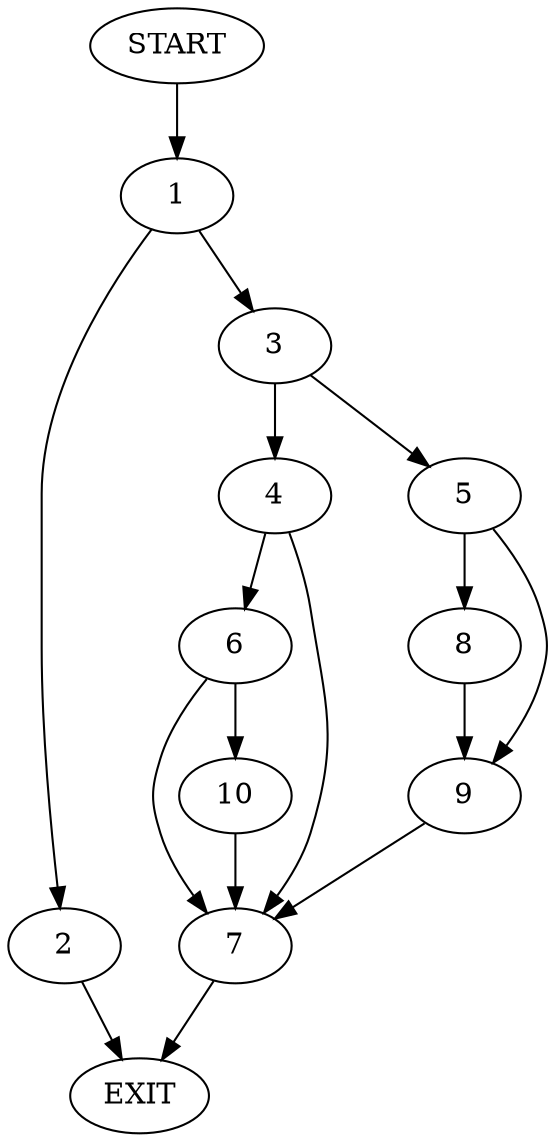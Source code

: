 digraph {
0 [label="START"]
11 [label="EXIT"]
0 -> 1
1 -> 2
1 -> 3
2 -> 11
3 -> 4
3 -> 5
4 -> 6
4 -> 7
5 -> 8
5 -> 9
9 -> 7
8 -> 9
7 -> 11
6 -> 7
6 -> 10
10 -> 7
}
